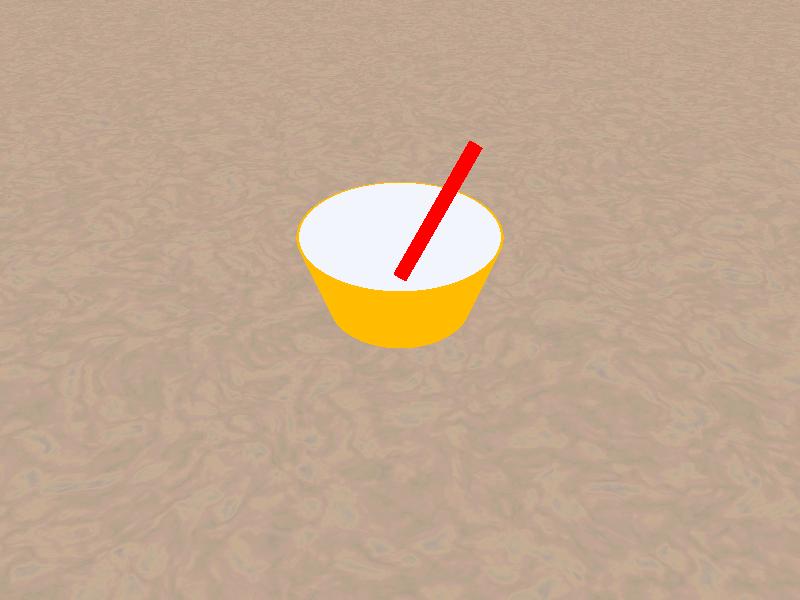 // inclusion des couleurs prédéfinies
#include "colors.inc"
// inclusion de textures
#include "stones.inc"

// définition de la couleur de fond
background { color Cyan }

// positionnement de la caméra
camera {
  location <0, 8, -10>
  look_at <0, 0, 0>
}

// définition d'une source
light_source { 
  <-2, 14, -10>
   color White
}

difference {
 // définition d'un cône creux
 cone {
  <0, 0, 0>,
  1.5,
  <0, 1.75, 0>,
  2
  //open
  texture { pigment { color Orange } }
 }
  
 cone {
   <0, 0, 0>,
   1.4,
   <0, 1.75, 0>,
   1.95
   open
   texture { pigment { color Silver } }
 }
}

// définition du fond du cône (cylindre)
cylinder {
  <0, 0, 0>,
  <0, 0.05, 0>,
  1.4
  texture { pigment { color Silver } }
}

// ajout du sol
plane {
  <0, 1, 0>, 0
  texture { T_Stone1 }
}

// définition du cylindre
cylinder {
  <0, 0, 0>,
  <0, 3, 0>,
  0.15
  texture { pigment { color Red } }
  rotate <40, 50, 0>
  translate <0, 0.75, -0.2>
}

